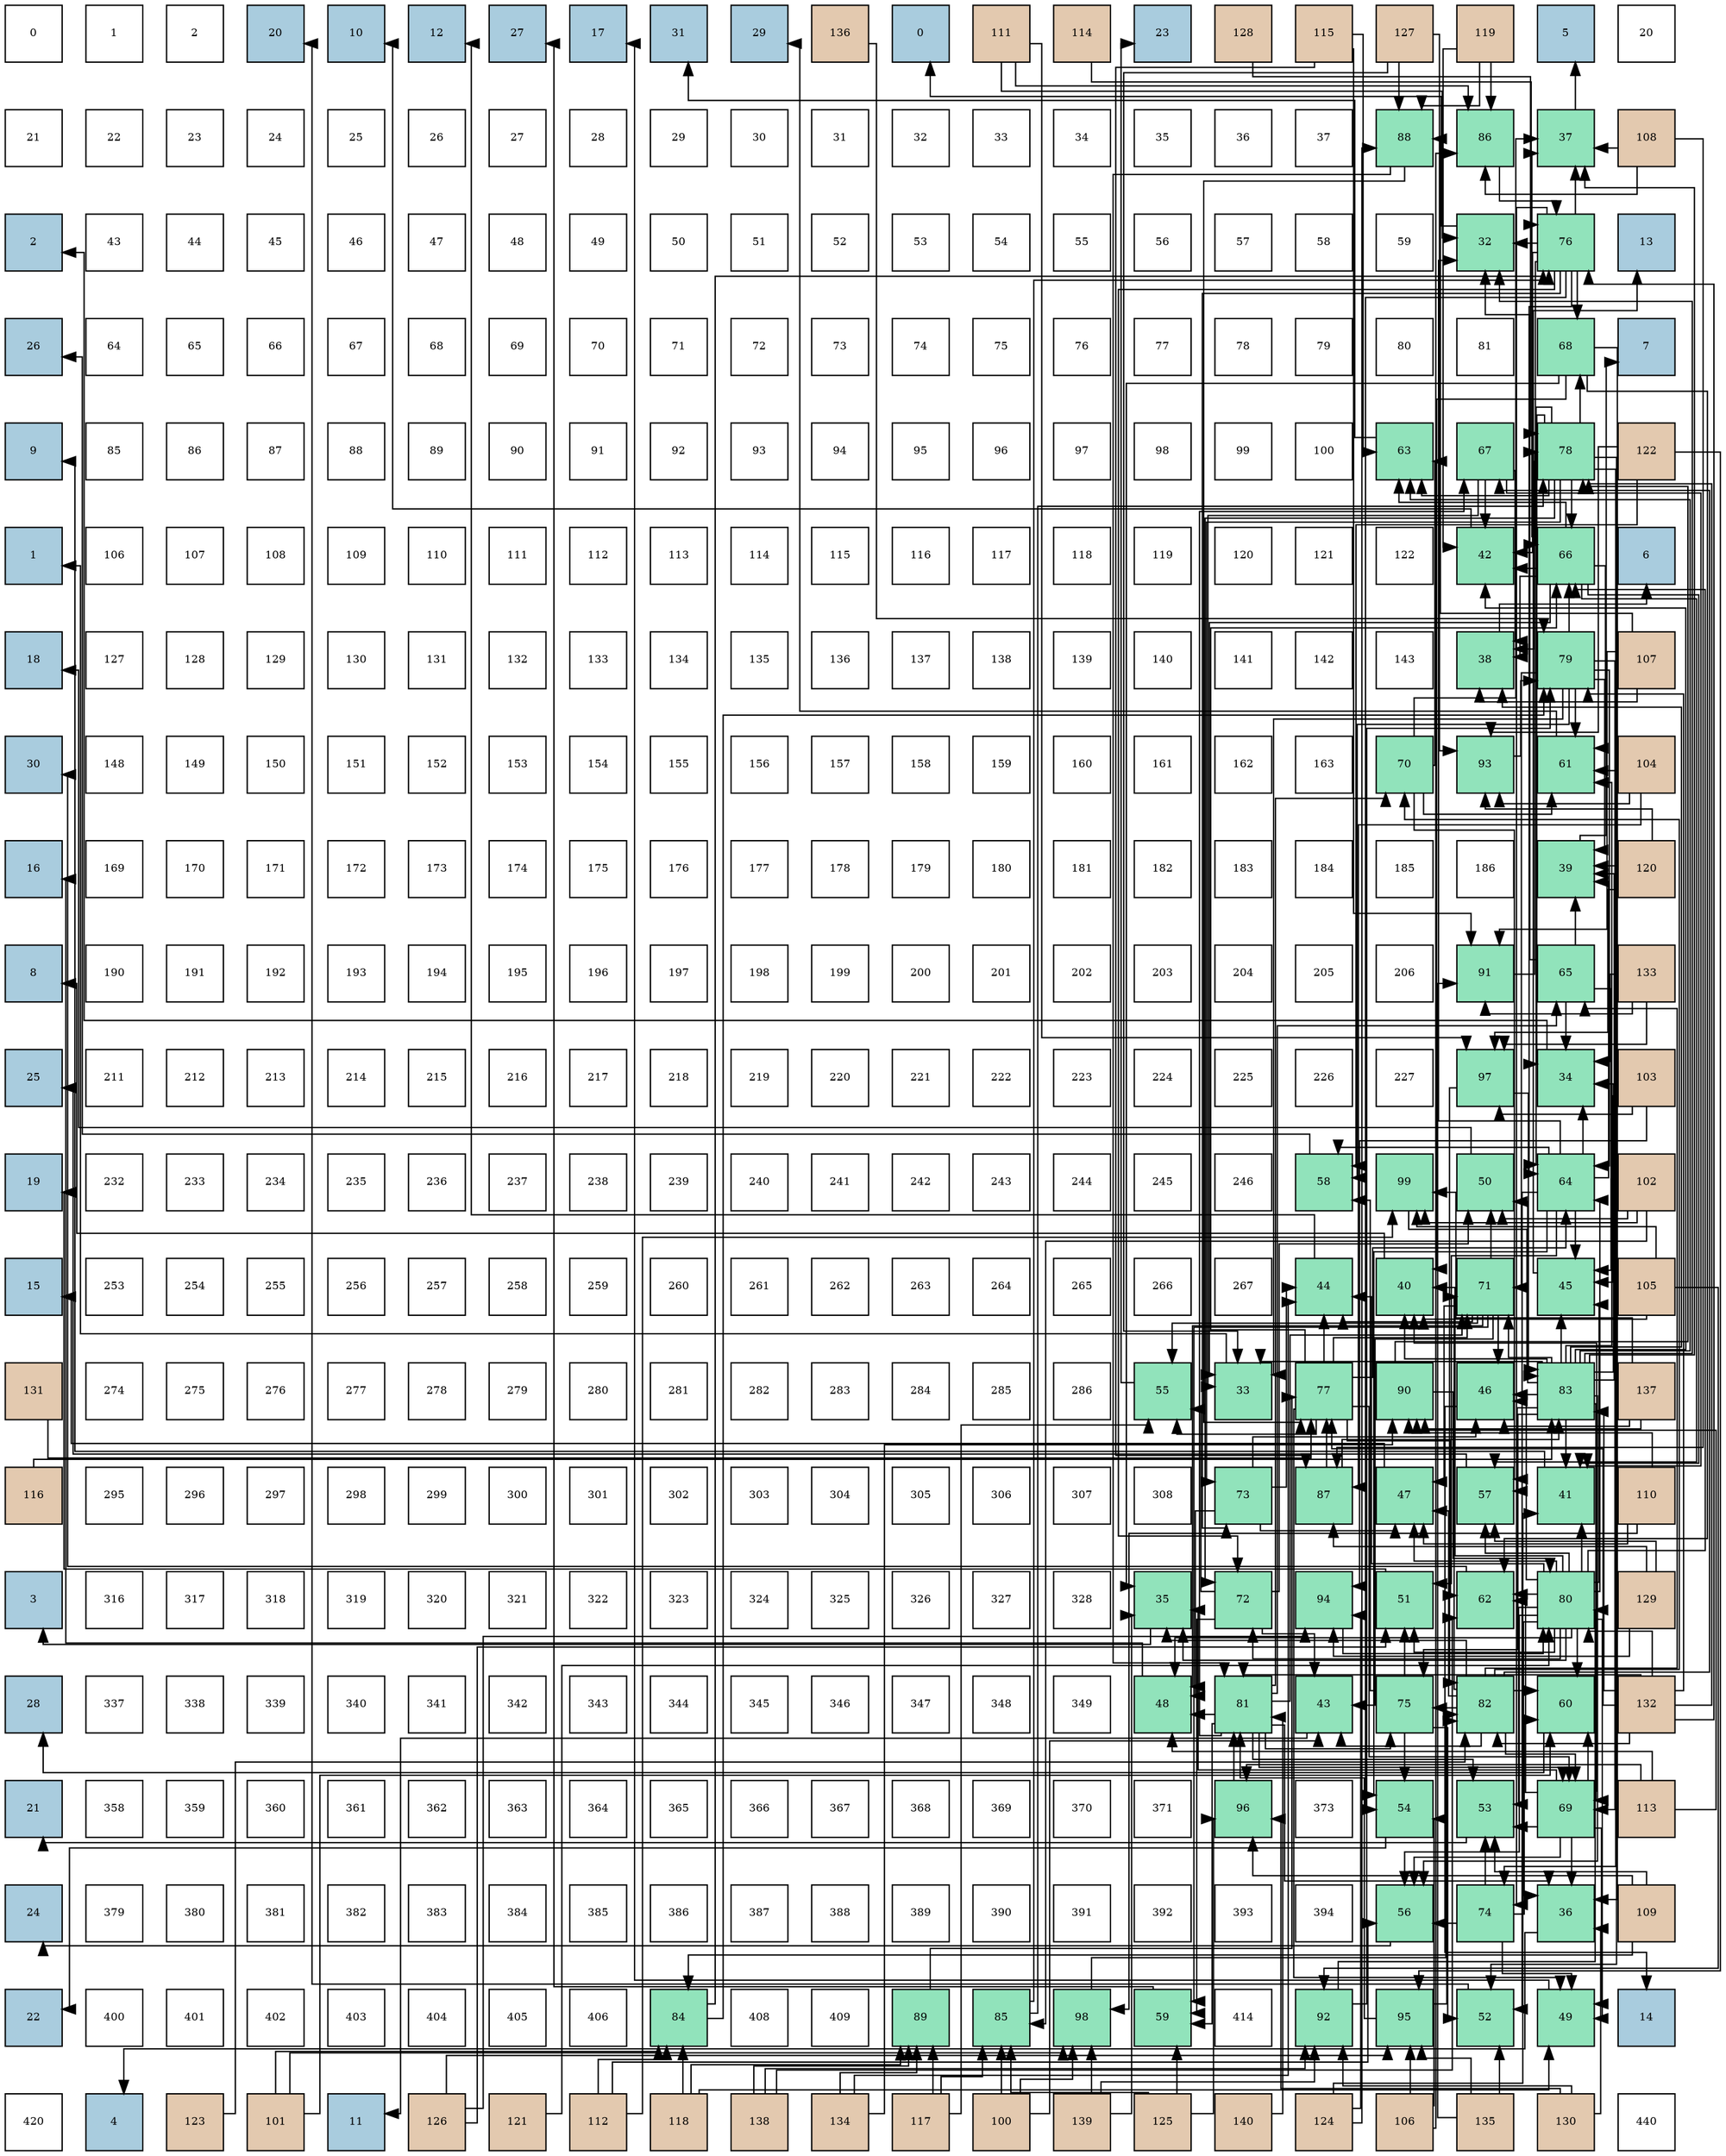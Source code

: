 digraph layout{
 rankdir=TB;
 splines=ortho;
 node [style=filled shape=square fixedsize=true width=0.6];
0[label="0", fontsize=8, fillcolor="#ffffff"];
1[label="1", fontsize=8, fillcolor="#ffffff"];
2[label="2", fontsize=8, fillcolor="#ffffff"];
3[label="20", fontsize=8, fillcolor="#a9ccde"];
4[label="10", fontsize=8, fillcolor="#a9ccde"];
5[label="12", fontsize=8, fillcolor="#a9ccde"];
6[label="27", fontsize=8, fillcolor="#a9ccde"];
7[label="17", fontsize=8, fillcolor="#a9ccde"];
8[label="31", fontsize=8, fillcolor="#a9ccde"];
9[label="29", fontsize=8, fillcolor="#a9ccde"];
10[label="136", fontsize=8, fillcolor="#e3c9af"];
11[label="0", fontsize=8, fillcolor="#a9ccde"];
12[label="111", fontsize=8, fillcolor="#e3c9af"];
13[label="114", fontsize=8, fillcolor="#e3c9af"];
14[label="23", fontsize=8, fillcolor="#a9ccde"];
15[label="128", fontsize=8, fillcolor="#e3c9af"];
16[label="115", fontsize=8, fillcolor="#e3c9af"];
17[label="127", fontsize=8, fillcolor="#e3c9af"];
18[label="119", fontsize=8, fillcolor="#e3c9af"];
19[label="5", fontsize=8, fillcolor="#a9ccde"];
20[label="20", fontsize=8, fillcolor="#ffffff"];
21[label="21", fontsize=8, fillcolor="#ffffff"];
22[label="22", fontsize=8, fillcolor="#ffffff"];
23[label="23", fontsize=8, fillcolor="#ffffff"];
24[label="24", fontsize=8, fillcolor="#ffffff"];
25[label="25", fontsize=8, fillcolor="#ffffff"];
26[label="26", fontsize=8, fillcolor="#ffffff"];
27[label="27", fontsize=8, fillcolor="#ffffff"];
28[label="28", fontsize=8, fillcolor="#ffffff"];
29[label="29", fontsize=8, fillcolor="#ffffff"];
30[label="30", fontsize=8, fillcolor="#ffffff"];
31[label="31", fontsize=8, fillcolor="#ffffff"];
32[label="32", fontsize=8, fillcolor="#ffffff"];
33[label="33", fontsize=8, fillcolor="#ffffff"];
34[label="34", fontsize=8, fillcolor="#ffffff"];
35[label="35", fontsize=8, fillcolor="#ffffff"];
36[label="36", fontsize=8, fillcolor="#ffffff"];
37[label="37", fontsize=8, fillcolor="#ffffff"];
38[label="88", fontsize=8, fillcolor="#91e3bb"];
39[label="86", fontsize=8, fillcolor="#91e3bb"];
40[label="37", fontsize=8, fillcolor="#91e3bb"];
41[label="108", fontsize=8, fillcolor="#e3c9af"];
42[label="2", fontsize=8, fillcolor="#a9ccde"];
43[label="43", fontsize=8, fillcolor="#ffffff"];
44[label="44", fontsize=8, fillcolor="#ffffff"];
45[label="45", fontsize=8, fillcolor="#ffffff"];
46[label="46", fontsize=8, fillcolor="#ffffff"];
47[label="47", fontsize=8, fillcolor="#ffffff"];
48[label="48", fontsize=8, fillcolor="#ffffff"];
49[label="49", fontsize=8, fillcolor="#ffffff"];
50[label="50", fontsize=8, fillcolor="#ffffff"];
51[label="51", fontsize=8, fillcolor="#ffffff"];
52[label="52", fontsize=8, fillcolor="#ffffff"];
53[label="53", fontsize=8, fillcolor="#ffffff"];
54[label="54", fontsize=8, fillcolor="#ffffff"];
55[label="55", fontsize=8, fillcolor="#ffffff"];
56[label="56", fontsize=8, fillcolor="#ffffff"];
57[label="57", fontsize=8, fillcolor="#ffffff"];
58[label="58", fontsize=8, fillcolor="#ffffff"];
59[label="59", fontsize=8, fillcolor="#ffffff"];
60[label="32", fontsize=8, fillcolor="#91e3bb"];
61[label="76", fontsize=8, fillcolor="#91e3bb"];
62[label="13", fontsize=8, fillcolor="#a9ccde"];
63[label="26", fontsize=8, fillcolor="#a9ccde"];
64[label="64", fontsize=8, fillcolor="#ffffff"];
65[label="65", fontsize=8, fillcolor="#ffffff"];
66[label="66", fontsize=8, fillcolor="#ffffff"];
67[label="67", fontsize=8, fillcolor="#ffffff"];
68[label="68", fontsize=8, fillcolor="#ffffff"];
69[label="69", fontsize=8, fillcolor="#ffffff"];
70[label="70", fontsize=8, fillcolor="#ffffff"];
71[label="71", fontsize=8, fillcolor="#ffffff"];
72[label="72", fontsize=8, fillcolor="#ffffff"];
73[label="73", fontsize=8, fillcolor="#ffffff"];
74[label="74", fontsize=8, fillcolor="#ffffff"];
75[label="75", fontsize=8, fillcolor="#ffffff"];
76[label="76", fontsize=8, fillcolor="#ffffff"];
77[label="77", fontsize=8, fillcolor="#ffffff"];
78[label="78", fontsize=8, fillcolor="#ffffff"];
79[label="79", fontsize=8, fillcolor="#ffffff"];
80[label="80", fontsize=8, fillcolor="#ffffff"];
81[label="81", fontsize=8, fillcolor="#ffffff"];
82[label="68", fontsize=8, fillcolor="#91e3bb"];
83[label="7", fontsize=8, fillcolor="#a9ccde"];
84[label="9", fontsize=8, fillcolor="#a9ccde"];
85[label="85", fontsize=8, fillcolor="#ffffff"];
86[label="86", fontsize=8, fillcolor="#ffffff"];
87[label="87", fontsize=8, fillcolor="#ffffff"];
88[label="88", fontsize=8, fillcolor="#ffffff"];
89[label="89", fontsize=8, fillcolor="#ffffff"];
90[label="90", fontsize=8, fillcolor="#ffffff"];
91[label="91", fontsize=8, fillcolor="#ffffff"];
92[label="92", fontsize=8, fillcolor="#ffffff"];
93[label="93", fontsize=8, fillcolor="#ffffff"];
94[label="94", fontsize=8, fillcolor="#ffffff"];
95[label="95", fontsize=8, fillcolor="#ffffff"];
96[label="96", fontsize=8, fillcolor="#ffffff"];
97[label="97", fontsize=8, fillcolor="#ffffff"];
98[label="98", fontsize=8, fillcolor="#ffffff"];
99[label="99", fontsize=8, fillcolor="#ffffff"];
100[label="100", fontsize=8, fillcolor="#ffffff"];
101[label="63", fontsize=8, fillcolor="#91e3bb"];
102[label="67", fontsize=8, fillcolor="#91e3bb"];
103[label="78", fontsize=8, fillcolor="#91e3bb"];
104[label="122", fontsize=8, fillcolor="#e3c9af"];
105[label="1", fontsize=8, fillcolor="#a9ccde"];
106[label="106", fontsize=8, fillcolor="#ffffff"];
107[label="107", fontsize=8, fillcolor="#ffffff"];
108[label="108", fontsize=8, fillcolor="#ffffff"];
109[label="109", fontsize=8, fillcolor="#ffffff"];
110[label="110", fontsize=8, fillcolor="#ffffff"];
111[label="111", fontsize=8, fillcolor="#ffffff"];
112[label="112", fontsize=8, fillcolor="#ffffff"];
113[label="113", fontsize=8, fillcolor="#ffffff"];
114[label="114", fontsize=8, fillcolor="#ffffff"];
115[label="115", fontsize=8, fillcolor="#ffffff"];
116[label="116", fontsize=8, fillcolor="#ffffff"];
117[label="117", fontsize=8, fillcolor="#ffffff"];
118[label="118", fontsize=8, fillcolor="#ffffff"];
119[label="119", fontsize=8, fillcolor="#ffffff"];
120[label="120", fontsize=8, fillcolor="#ffffff"];
121[label="121", fontsize=8, fillcolor="#ffffff"];
122[label="122", fontsize=8, fillcolor="#ffffff"];
123[label="42", fontsize=8, fillcolor="#91e3bb"];
124[label="66", fontsize=8, fillcolor="#91e3bb"];
125[label="6", fontsize=8, fillcolor="#a9ccde"];
126[label="18", fontsize=8, fillcolor="#a9ccde"];
127[label="127", fontsize=8, fillcolor="#ffffff"];
128[label="128", fontsize=8, fillcolor="#ffffff"];
129[label="129", fontsize=8, fillcolor="#ffffff"];
130[label="130", fontsize=8, fillcolor="#ffffff"];
131[label="131", fontsize=8, fillcolor="#ffffff"];
132[label="132", fontsize=8, fillcolor="#ffffff"];
133[label="133", fontsize=8, fillcolor="#ffffff"];
134[label="134", fontsize=8, fillcolor="#ffffff"];
135[label="135", fontsize=8, fillcolor="#ffffff"];
136[label="136", fontsize=8, fillcolor="#ffffff"];
137[label="137", fontsize=8, fillcolor="#ffffff"];
138[label="138", fontsize=8, fillcolor="#ffffff"];
139[label="139", fontsize=8, fillcolor="#ffffff"];
140[label="140", fontsize=8, fillcolor="#ffffff"];
141[label="141", fontsize=8, fillcolor="#ffffff"];
142[label="142", fontsize=8, fillcolor="#ffffff"];
143[label="143", fontsize=8, fillcolor="#ffffff"];
144[label="38", fontsize=8, fillcolor="#91e3bb"];
145[label="79", fontsize=8, fillcolor="#91e3bb"];
146[label="107", fontsize=8, fillcolor="#e3c9af"];
147[label="30", fontsize=8, fillcolor="#a9ccde"];
148[label="148", fontsize=8, fillcolor="#ffffff"];
149[label="149", fontsize=8, fillcolor="#ffffff"];
150[label="150", fontsize=8, fillcolor="#ffffff"];
151[label="151", fontsize=8, fillcolor="#ffffff"];
152[label="152", fontsize=8, fillcolor="#ffffff"];
153[label="153", fontsize=8, fillcolor="#ffffff"];
154[label="154", fontsize=8, fillcolor="#ffffff"];
155[label="155", fontsize=8, fillcolor="#ffffff"];
156[label="156", fontsize=8, fillcolor="#ffffff"];
157[label="157", fontsize=8, fillcolor="#ffffff"];
158[label="158", fontsize=8, fillcolor="#ffffff"];
159[label="159", fontsize=8, fillcolor="#ffffff"];
160[label="160", fontsize=8, fillcolor="#ffffff"];
161[label="161", fontsize=8, fillcolor="#ffffff"];
162[label="162", fontsize=8, fillcolor="#ffffff"];
163[label="163", fontsize=8, fillcolor="#ffffff"];
164[label="70", fontsize=8, fillcolor="#91e3bb"];
165[label="93", fontsize=8, fillcolor="#91e3bb"];
166[label="61", fontsize=8, fillcolor="#91e3bb"];
167[label="104", fontsize=8, fillcolor="#e3c9af"];
168[label="16", fontsize=8, fillcolor="#a9ccde"];
169[label="169", fontsize=8, fillcolor="#ffffff"];
170[label="170", fontsize=8, fillcolor="#ffffff"];
171[label="171", fontsize=8, fillcolor="#ffffff"];
172[label="172", fontsize=8, fillcolor="#ffffff"];
173[label="173", fontsize=8, fillcolor="#ffffff"];
174[label="174", fontsize=8, fillcolor="#ffffff"];
175[label="175", fontsize=8, fillcolor="#ffffff"];
176[label="176", fontsize=8, fillcolor="#ffffff"];
177[label="177", fontsize=8, fillcolor="#ffffff"];
178[label="178", fontsize=8, fillcolor="#ffffff"];
179[label="179", fontsize=8, fillcolor="#ffffff"];
180[label="180", fontsize=8, fillcolor="#ffffff"];
181[label="181", fontsize=8, fillcolor="#ffffff"];
182[label="182", fontsize=8, fillcolor="#ffffff"];
183[label="183", fontsize=8, fillcolor="#ffffff"];
184[label="184", fontsize=8, fillcolor="#ffffff"];
185[label="185", fontsize=8, fillcolor="#ffffff"];
186[label="186", fontsize=8, fillcolor="#ffffff"];
187[label="39", fontsize=8, fillcolor="#91e3bb"];
188[label="120", fontsize=8, fillcolor="#e3c9af"];
189[label="8", fontsize=8, fillcolor="#a9ccde"];
190[label="190", fontsize=8, fillcolor="#ffffff"];
191[label="191", fontsize=8, fillcolor="#ffffff"];
192[label="192", fontsize=8, fillcolor="#ffffff"];
193[label="193", fontsize=8, fillcolor="#ffffff"];
194[label="194", fontsize=8, fillcolor="#ffffff"];
195[label="195", fontsize=8, fillcolor="#ffffff"];
196[label="196", fontsize=8, fillcolor="#ffffff"];
197[label="197", fontsize=8, fillcolor="#ffffff"];
198[label="198", fontsize=8, fillcolor="#ffffff"];
199[label="199", fontsize=8, fillcolor="#ffffff"];
200[label="200", fontsize=8, fillcolor="#ffffff"];
201[label="201", fontsize=8, fillcolor="#ffffff"];
202[label="202", fontsize=8, fillcolor="#ffffff"];
203[label="203", fontsize=8, fillcolor="#ffffff"];
204[label="204", fontsize=8, fillcolor="#ffffff"];
205[label="205", fontsize=8, fillcolor="#ffffff"];
206[label="206", fontsize=8, fillcolor="#ffffff"];
207[label="91", fontsize=8, fillcolor="#91e3bb"];
208[label="65", fontsize=8, fillcolor="#91e3bb"];
209[label="133", fontsize=8, fillcolor="#e3c9af"];
210[label="25", fontsize=8, fillcolor="#a9ccde"];
211[label="211", fontsize=8, fillcolor="#ffffff"];
212[label="212", fontsize=8, fillcolor="#ffffff"];
213[label="213", fontsize=8, fillcolor="#ffffff"];
214[label="214", fontsize=8, fillcolor="#ffffff"];
215[label="215", fontsize=8, fillcolor="#ffffff"];
216[label="216", fontsize=8, fillcolor="#ffffff"];
217[label="217", fontsize=8, fillcolor="#ffffff"];
218[label="218", fontsize=8, fillcolor="#ffffff"];
219[label="219", fontsize=8, fillcolor="#ffffff"];
220[label="220", fontsize=8, fillcolor="#ffffff"];
221[label="221", fontsize=8, fillcolor="#ffffff"];
222[label="222", fontsize=8, fillcolor="#ffffff"];
223[label="223", fontsize=8, fillcolor="#ffffff"];
224[label="224", fontsize=8, fillcolor="#ffffff"];
225[label="225", fontsize=8, fillcolor="#ffffff"];
226[label="226", fontsize=8, fillcolor="#ffffff"];
227[label="227", fontsize=8, fillcolor="#ffffff"];
228[label="97", fontsize=8, fillcolor="#91e3bb"];
229[label="34", fontsize=8, fillcolor="#91e3bb"];
230[label="103", fontsize=8, fillcolor="#e3c9af"];
231[label="19", fontsize=8, fillcolor="#a9ccde"];
232[label="232", fontsize=8, fillcolor="#ffffff"];
233[label="233", fontsize=8, fillcolor="#ffffff"];
234[label="234", fontsize=8, fillcolor="#ffffff"];
235[label="235", fontsize=8, fillcolor="#ffffff"];
236[label="236", fontsize=8, fillcolor="#ffffff"];
237[label="237", fontsize=8, fillcolor="#ffffff"];
238[label="238", fontsize=8, fillcolor="#ffffff"];
239[label="239", fontsize=8, fillcolor="#ffffff"];
240[label="240", fontsize=8, fillcolor="#ffffff"];
241[label="241", fontsize=8, fillcolor="#ffffff"];
242[label="242", fontsize=8, fillcolor="#ffffff"];
243[label="243", fontsize=8, fillcolor="#ffffff"];
244[label="244", fontsize=8, fillcolor="#ffffff"];
245[label="245", fontsize=8, fillcolor="#ffffff"];
246[label="246", fontsize=8, fillcolor="#ffffff"];
247[label="58", fontsize=8, fillcolor="#91e3bb"];
248[label="99", fontsize=8, fillcolor="#91e3bb"];
249[label="50", fontsize=8, fillcolor="#91e3bb"];
250[label="64", fontsize=8, fillcolor="#91e3bb"];
251[label="102", fontsize=8, fillcolor="#e3c9af"];
252[label="15", fontsize=8, fillcolor="#a9ccde"];
253[label="253", fontsize=8, fillcolor="#ffffff"];
254[label="254", fontsize=8, fillcolor="#ffffff"];
255[label="255", fontsize=8, fillcolor="#ffffff"];
256[label="256", fontsize=8, fillcolor="#ffffff"];
257[label="257", fontsize=8, fillcolor="#ffffff"];
258[label="258", fontsize=8, fillcolor="#ffffff"];
259[label="259", fontsize=8, fillcolor="#ffffff"];
260[label="260", fontsize=8, fillcolor="#ffffff"];
261[label="261", fontsize=8, fillcolor="#ffffff"];
262[label="262", fontsize=8, fillcolor="#ffffff"];
263[label="263", fontsize=8, fillcolor="#ffffff"];
264[label="264", fontsize=8, fillcolor="#ffffff"];
265[label="265", fontsize=8, fillcolor="#ffffff"];
266[label="266", fontsize=8, fillcolor="#ffffff"];
267[label="267", fontsize=8, fillcolor="#ffffff"];
268[label="44", fontsize=8, fillcolor="#91e3bb"];
269[label="40", fontsize=8, fillcolor="#91e3bb"];
270[label="71", fontsize=8, fillcolor="#91e3bb"];
271[label="45", fontsize=8, fillcolor="#91e3bb"];
272[label="105", fontsize=8, fillcolor="#e3c9af"];
273[label="131", fontsize=8, fillcolor="#e3c9af"];
274[label="274", fontsize=8, fillcolor="#ffffff"];
275[label="275", fontsize=8, fillcolor="#ffffff"];
276[label="276", fontsize=8, fillcolor="#ffffff"];
277[label="277", fontsize=8, fillcolor="#ffffff"];
278[label="278", fontsize=8, fillcolor="#ffffff"];
279[label="279", fontsize=8, fillcolor="#ffffff"];
280[label="280", fontsize=8, fillcolor="#ffffff"];
281[label="281", fontsize=8, fillcolor="#ffffff"];
282[label="282", fontsize=8, fillcolor="#ffffff"];
283[label="283", fontsize=8, fillcolor="#ffffff"];
284[label="284", fontsize=8, fillcolor="#ffffff"];
285[label="285", fontsize=8, fillcolor="#ffffff"];
286[label="286", fontsize=8, fillcolor="#ffffff"];
287[label="55", fontsize=8, fillcolor="#91e3bb"];
288[label="33", fontsize=8, fillcolor="#91e3bb"];
289[label="77", fontsize=8, fillcolor="#91e3bb"];
290[label="90", fontsize=8, fillcolor="#91e3bb"];
291[label="46", fontsize=8, fillcolor="#91e3bb"];
292[label="83", fontsize=8, fillcolor="#91e3bb"];
293[label="137", fontsize=8, fillcolor="#e3c9af"];
294[label="116", fontsize=8, fillcolor="#e3c9af"];
295[label="295", fontsize=8, fillcolor="#ffffff"];
296[label="296", fontsize=8, fillcolor="#ffffff"];
297[label="297", fontsize=8, fillcolor="#ffffff"];
298[label="298", fontsize=8, fillcolor="#ffffff"];
299[label="299", fontsize=8, fillcolor="#ffffff"];
300[label="300", fontsize=8, fillcolor="#ffffff"];
301[label="301", fontsize=8, fillcolor="#ffffff"];
302[label="302", fontsize=8, fillcolor="#ffffff"];
303[label="303", fontsize=8, fillcolor="#ffffff"];
304[label="304", fontsize=8, fillcolor="#ffffff"];
305[label="305", fontsize=8, fillcolor="#ffffff"];
306[label="306", fontsize=8, fillcolor="#ffffff"];
307[label="307", fontsize=8, fillcolor="#ffffff"];
308[label="308", fontsize=8, fillcolor="#ffffff"];
309[label="73", fontsize=8, fillcolor="#91e3bb"];
310[label="87", fontsize=8, fillcolor="#91e3bb"];
311[label="47", fontsize=8, fillcolor="#91e3bb"];
312[label="57", fontsize=8, fillcolor="#91e3bb"];
313[label="41", fontsize=8, fillcolor="#91e3bb"];
314[label="110", fontsize=8, fillcolor="#e3c9af"];
315[label="3", fontsize=8, fillcolor="#a9ccde"];
316[label="316", fontsize=8, fillcolor="#ffffff"];
317[label="317", fontsize=8, fillcolor="#ffffff"];
318[label="318", fontsize=8, fillcolor="#ffffff"];
319[label="319", fontsize=8, fillcolor="#ffffff"];
320[label="320", fontsize=8, fillcolor="#ffffff"];
321[label="321", fontsize=8, fillcolor="#ffffff"];
322[label="322", fontsize=8, fillcolor="#ffffff"];
323[label="323", fontsize=8, fillcolor="#ffffff"];
324[label="324", fontsize=8, fillcolor="#ffffff"];
325[label="325", fontsize=8, fillcolor="#ffffff"];
326[label="326", fontsize=8, fillcolor="#ffffff"];
327[label="327", fontsize=8, fillcolor="#ffffff"];
328[label="328", fontsize=8, fillcolor="#ffffff"];
329[label="35", fontsize=8, fillcolor="#91e3bb"];
330[label="72", fontsize=8, fillcolor="#91e3bb"];
331[label="94", fontsize=8, fillcolor="#91e3bb"];
332[label="51", fontsize=8, fillcolor="#91e3bb"];
333[label="62", fontsize=8, fillcolor="#91e3bb"];
334[label="80", fontsize=8, fillcolor="#91e3bb"];
335[label="129", fontsize=8, fillcolor="#e3c9af"];
336[label="28", fontsize=8, fillcolor="#a9ccde"];
337[label="337", fontsize=8, fillcolor="#ffffff"];
338[label="338", fontsize=8, fillcolor="#ffffff"];
339[label="339", fontsize=8, fillcolor="#ffffff"];
340[label="340", fontsize=8, fillcolor="#ffffff"];
341[label="341", fontsize=8, fillcolor="#ffffff"];
342[label="342", fontsize=8, fillcolor="#ffffff"];
343[label="343", fontsize=8, fillcolor="#ffffff"];
344[label="344", fontsize=8, fillcolor="#ffffff"];
345[label="345", fontsize=8, fillcolor="#ffffff"];
346[label="346", fontsize=8, fillcolor="#ffffff"];
347[label="347", fontsize=8, fillcolor="#ffffff"];
348[label="348", fontsize=8, fillcolor="#ffffff"];
349[label="349", fontsize=8, fillcolor="#ffffff"];
350[label="48", fontsize=8, fillcolor="#91e3bb"];
351[label="81", fontsize=8, fillcolor="#91e3bb"];
352[label="43", fontsize=8, fillcolor="#91e3bb"];
353[label="75", fontsize=8, fillcolor="#91e3bb"];
354[label="82", fontsize=8, fillcolor="#91e3bb"];
355[label="60", fontsize=8, fillcolor="#91e3bb"];
356[label="132", fontsize=8, fillcolor="#e3c9af"];
357[label="21", fontsize=8, fillcolor="#a9ccde"];
358[label="358", fontsize=8, fillcolor="#ffffff"];
359[label="359", fontsize=8, fillcolor="#ffffff"];
360[label="360", fontsize=8, fillcolor="#ffffff"];
361[label="361", fontsize=8, fillcolor="#ffffff"];
362[label="362", fontsize=8, fillcolor="#ffffff"];
363[label="363", fontsize=8, fillcolor="#ffffff"];
364[label="364", fontsize=8, fillcolor="#ffffff"];
365[label="365", fontsize=8, fillcolor="#ffffff"];
366[label="366", fontsize=8, fillcolor="#ffffff"];
367[label="367", fontsize=8, fillcolor="#ffffff"];
368[label="368", fontsize=8, fillcolor="#ffffff"];
369[label="369", fontsize=8, fillcolor="#ffffff"];
370[label="370", fontsize=8, fillcolor="#ffffff"];
371[label="371", fontsize=8, fillcolor="#ffffff"];
372[label="96", fontsize=8, fillcolor="#91e3bb"];
373[label="373", fontsize=8, fillcolor="#ffffff"];
374[label="54", fontsize=8, fillcolor="#91e3bb"];
375[label="53", fontsize=8, fillcolor="#91e3bb"];
376[label="69", fontsize=8, fillcolor="#91e3bb"];
377[label="113", fontsize=8, fillcolor="#e3c9af"];
378[label="24", fontsize=8, fillcolor="#a9ccde"];
379[label="379", fontsize=8, fillcolor="#ffffff"];
380[label="380", fontsize=8, fillcolor="#ffffff"];
381[label="381", fontsize=8, fillcolor="#ffffff"];
382[label="382", fontsize=8, fillcolor="#ffffff"];
383[label="383", fontsize=8, fillcolor="#ffffff"];
384[label="384", fontsize=8, fillcolor="#ffffff"];
385[label="385", fontsize=8, fillcolor="#ffffff"];
386[label="386", fontsize=8, fillcolor="#ffffff"];
387[label="387", fontsize=8, fillcolor="#ffffff"];
388[label="388", fontsize=8, fillcolor="#ffffff"];
389[label="389", fontsize=8, fillcolor="#ffffff"];
390[label="390", fontsize=8, fillcolor="#ffffff"];
391[label="391", fontsize=8, fillcolor="#ffffff"];
392[label="392", fontsize=8, fillcolor="#ffffff"];
393[label="393", fontsize=8, fillcolor="#ffffff"];
394[label="394", fontsize=8, fillcolor="#ffffff"];
395[label="56", fontsize=8, fillcolor="#91e3bb"];
396[label="74", fontsize=8, fillcolor="#91e3bb"];
397[label="36", fontsize=8, fillcolor="#91e3bb"];
398[label="109", fontsize=8, fillcolor="#e3c9af"];
399[label="22", fontsize=8, fillcolor="#a9ccde"];
400[label="400", fontsize=8, fillcolor="#ffffff"];
401[label="401", fontsize=8, fillcolor="#ffffff"];
402[label="402", fontsize=8, fillcolor="#ffffff"];
403[label="403", fontsize=8, fillcolor="#ffffff"];
404[label="404", fontsize=8, fillcolor="#ffffff"];
405[label="405", fontsize=8, fillcolor="#ffffff"];
406[label="406", fontsize=8, fillcolor="#ffffff"];
407[label="84", fontsize=8, fillcolor="#91e3bb"];
408[label="408", fontsize=8, fillcolor="#ffffff"];
409[label="409", fontsize=8, fillcolor="#ffffff"];
410[label="89", fontsize=8, fillcolor="#91e3bb"];
411[label="85", fontsize=8, fillcolor="#91e3bb"];
412[label="98", fontsize=8, fillcolor="#91e3bb"];
413[label="59", fontsize=8, fillcolor="#91e3bb"];
414[label="414", fontsize=8, fillcolor="#ffffff"];
415[label="92", fontsize=8, fillcolor="#91e3bb"];
416[label="95", fontsize=8, fillcolor="#91e3bb"];
417[label="52", fontsize=8, fillcolor="#91e3bb"];
418[label="49", fontsize=8, fillcolor="#91e3bb"];
419[label="14", fontsize=8, fillcolor="#a9ccde"];
420[label="420", fontsize=8, fillcolor="#ffffff"];
421[label="4", fontsize=8, fillcolor="#a9ccde"];
422[label="123", fontsize=8, fillcolor="#e3c9af"];
423[label="101", fontsize=8, fillcolor="#e3c9af"];
424[label="11", fontsize=8, fillcolor="#a9ccde"];
425[label="126", fontsize=8, fillcolor="#e3c9af"];
426[label="121", fontsize=8, fillcolor="#e3c9af"];
427[label="112", fontsize=8, fillcolor="#e3c9af"];
428[label="118", fontsize=8, fillcolor="#e3c9af"];
429[label="138", fontsize=8, fillcolor="#e3c9af"];
430[label="134", fontsize=8, fillcolor="#e3c9af"];
431[label="117", fontsize=8, fillcolor="#e3c9af"];
432[label="100", fontsize=8, fillcolor="#e3c9af"];
433[label="139", fontsize=8, fillcolor="#e3c9af"];
434[label="125", fontsize=8, fillcolor="#e3c9af"];
435[label="140", fontsize=8, fillcolor="#e3c9af"];
436[label="124", fontsize=8, fillcolor="#e3c9af"];
437[label="106", fontsize=8, fillcolor="#e3c9af"];
438[label="135", fontsize=8, fillcolor="#e3c9af"];
439[label="130", fontsize=8, fillcolor="#e3c9af"];
440[label="440", fontsize=8, fillcolor="#ffffff"];
edge [constraint=false, style=vis];60 -> 11;
288 -> 105;
229 -> 42;
329 -> 315;
397 -> 421;
40 -> 19;
144 -> 125;
187 -> 83;
269 -> 189;
313 -> 84;
123 -> 4;
352 -> 424;
268 -> 5;
271 -> 62;
291 -> 419;
311 -> 252;
350 -> 168;
418 -> 7;
249 -> 126;
332 -> 231;
417 -> 3;
375 -> 357;
374 -> 399;
287 -> 14;
395 -> 378;
312 -> 210;
247 -> 63;
413 -> 6;
355 -> 336;
166 -> 9;
333 -> 147;
101 -> 8;
250 -> 60;
250 -> 229;
250 -> 187;
250 -> 271;
250 -> 332;
250 -> 417;
250 -> 374;
250 -> 247;
208 -> 60;
208 -> 229;
208 -> 187;
208 -> 271;
124 -> 288;
124 -> 40;
124 -> 144;
124 -> 313;
124 -> 123;
124 -> 312;
124 -> 166;
124 -> 101;
102 -> 288;
102 -> 144;
102 -> 313;
102 -> 123;
82 -> 329;
82 -> 397;
82 -> 269;
82 -> 333;
376 -> 329;
376 -> 397;
376 -> 269;
376 -> 418;
376 -> 375;
376 -> 395;
376 -> 355;
376 -> 333;
164 -> 40;
164 -> 312;
164 -> 166;
164 -> 101;
270 -> 352;
270 -> 268;
270 -> 291;
270 -> 311;
270 -> 350;
270 -> 249;
270 -> 287;
270 -> 413;
330 -> 352;
330 -> 249;
330 -> 287;
330 -> 413;
309 -> 268;
309 -> 291;
309 -> 311;
309 -> 350;
396 -> 418;
396 -> 375;
396 -> 395;
396 -> 355;
353 -> 332;
353 -> 417;
353 -> 374;
353 -> 247;
61 -> 60;
61 -> 40;
61 -> 123;
61 -> 374;
61 -> 250;
61 -> 124;
61 -> 82;
61 -> 330;
61 -> 309;
61 -> 396;
289 -> 268;
289 -> 418;
289 -> 287;
289 -> 333;
289 -> 250;
289 -> 124;
289 -> 376;
289 -> 270;
103 -> 229;
103 -> 144;
103 -> 417;
103 -> 101;
103 -> 250;
103 -> 124;
103 -> 82;
103 -> 330;
103 -> 309;
103 -> 396;
145 -> 288;
145 -> 187;
145 -> 247;
145 -> 166;
145 -> 250;
145 -> 124;
145 -> 376;
145 -> 270;
334 -> 329;
334 -> 397;
334 -> 269;
334 -> 313;
334 -> 268;
334 -> 271;
334 -> 291;
334 -> 311;
334 -> 350;
334 -> 418;
334 -> 332;
334 -> 375;
334 -> 395;
334 -> 312;
334 -> 355;
334 -> 333;
334 -> 250;
334 -> 124;
334 -> 330;
351 -> 397;
351 -> 350;
351 -> 375;
351 -> 413;
351 -> 208;
351 -> 102;
351 -> 376;
351 -> 164;
351 -> 270;
351 -> 353;
354 -> 329;
354 -> 352;
354 -> 311;
354 -> 355;
354 -> 208;
354 -> 102;
354 -> 376;
354 -> 164;
354 -> 270;
354 -> 353;
292 -> 60;
292 -> 288;
292 -> 229;
292 -> 40;
292 -> 144;
292 -> 187;
292 -> 269;
292 -> 313;
292 -> 123;
292 -> 271;
292 -> 291;
292 -> 249;
292 -> 395;
292 -> 312;
292 -> 166;
292 -> 101;
292 -> 376;
292 -> 270;
292 -> 353;
407 -> 61;
407 -> 145;
411 -> 61;
411 -> 103;
39 -> 61;
310 -> 289;
310 -> 292;
38 -> 289;
38 -> 351;
410 -> 289;
290 -> 103;
290 -> 334;
207 -> 103;
415 -> 145;
415 -> 334;
165 -> 145;
331 -> 334;
416 -> 351;
416 -> 354;
372 -> 351;
228 -> 354;
228 -> 292;
412 -> 354;
248 -> 292;
432 -> 352;
432 -> 411;
432 -> 412;
423 -> 355;
423 -> 407;
423 -> 412;
251 -> 249;
251 -> 411;
251 -> 248;
230 -> 271;
230 -> 331;
230 -> 228;
167 -> 166;
167 -> 310;
167 -> 165;
272 -> 269;
272 -> 415;
272 -> 248;
437 -> 374;
437 -> 39;
437 -> 416;
146 -> 144;
146 -> 38;
146 -> 207;
41 -> 40;
41 -> 39;
41 -> 310;
398 -> 375;
398 -> 407;
398 -> 372;
314 -> 311;
314 -> 290;
314 -> 412;
12 -> 60;
12 -> 39;
12 -> 228;
427 -> 395;
427 -> 407;
427 -> 248;
377 -> 350;
377 -> 290;
377 -> 372;
13 -> 61;
16 -> 101;
16 -> 310;
16 -> 207;
294 -> 292;
431 -> 287;
431 -> 411;
431 -> 410;
428 -> 418;
428 -> 407;
428 -> 410;
18 -> 123;
18 -> 39;
18 -> 38;
188 -> 187;
188 -> 165;
188 -> 228;
426 -> 334;
104 -> 247;
104 -> 165;
104 -> 416;
422 -> 354;
436 -> 313;
436 -> 38;
436 -> 331;
434 -> 413;
434 -> 411;
434 -> 372;
425 -> 332;
425 -> 331;
425 -> 416;
17 -> 288;
17 -> 38;
17 -> 165;
15 -> 103;
335 -> 312;
335 -> 310;
335 -> 331;
439 -> 397;
439 -> 415;
439 -> 372;
273 -> 289;
356 -> 61;
356 -> 289;
356 -> 103;
356 -> 145;
356 -> 334;
356 -> 351;
356 -> 354;
356 -> 292;
209 -> 229;
209 -> 207;
209 -> 228;
430 -> 268;
430 -> 410;
430 -> 290;
438 -> 417;
438 -> 207;
438 -> 416;
10 -> 145;
293 -> 291;
293 -> 290;
293 -> 248;
429 -> 333;
429 -> 410;
429 -> 415;
433 -> 329;
433 -> 415;
433 -> 412;
435 -> 351;
edge [constraint=true, style=invis];
0 -> 21 -> 42 -> 63 -> 84 -> 105 -> 126 -> 147 -> 168 -> 189 -> 210 -> 231 -> 252 -> 273 -> 294 -> 315 -> 336 -> 357 -> 378 -> 399 -> 420;
1 -> 22 -> 43 -> 64 -> 85 -> 106 -> 127 -> 148 -> 169 -> 190 -> 211 -> 232 -> 253 -> 274 -> 295 -> 316 -> 337 -> 358 -> 379 -> 400 -> 421;
2 -> 23 -> 44 -> 65 -> 86 -> 107 -> 128 -> 149 -> 170 -> 191 -> 212 -> 233 -> 254 -> 275 -> 296 -> 317 -> 338 -> 359 -> 380 -> 401 -> 422;
3 -> 24 -> 45 -> 66 -> 87 -> 108 -> 129 -> 150 -> 171 -> 192 -> 213 -> 234 -> 255 -> 276 -> 297 -> 318 -> 339 -> 360 -> 381 -> 402 -> 423;
4 -> 25 -> 46 -> 67 -> 88 -> 109 -> 130 -> 151 -> 172 -> 193 -> 214 -> 235 -> 256 -> 277 -> 298 -> 319 -> 340 -> 361 -> 382 -> 403 -> 424;
5 -> 26 -> 47 -> 68 -> 89 -> 110 -> 131 -> 152 -> 173 -> 194 -> 215 -> 236 -> 257 -> 278 -> 299 -> 320 -> 341 -> 362 -> 383 -> 404 -> 425;
6 -> 27 -> 48 -> 69 -> 90 -> 111 -> 132 -> 153 -> 174 -> 195 -> 216 -> 237 -> 258 -> 279 -> 300 -> 321 -> 342 -> 363 -> 384 -> 405 -> 426;
7 -> 28 -> 49 -> 70 -> 91 -> 112 -> 133 -> 154 -> 175 -> 196 -> 217 -> 238 -> 259 -> 280 -> 301 -> 322 -> 343 -> 364 -> 385 -> 406 -> 427;
8 -> 29 -> 50 -> 71 -> 92 -> 113 -> 134 -> 155 -> 176 -> 197 -> 218 -> 239 -> 260 -> 281 -> 302 -> 323 -> 344 -> 365 -> 386 -> 407 -> 428;
9 -> 30 -> 51 -> 72 -> 93 -> 114 -> 135 -> 156 -> 177 -> 198 -> 219 -> 240 -> 261 -> 282 -> 303 -> 324 -> 345 -> 366 -> 387 -> 408 -> 429;
10 -> 31 -> 52 -> 73 -> 94 -> 115 -> 136 -> 157 -> 178 -> 199 -> 220 -> 241 -> 262 -> 283 -> 304 -> 325 -> 346 -> 367 -> 388 -> 409 -> 430;
11 -> 32 -> 53 -> 74 -> 95 -> 116 -> 137 -> 158 -> 179 -> 200 -> 221 -> 242 -> 263 -> 284 -> 305 -> 326 -> 347 -> 368 -> 389 -> 410 -> 431;
12 -> 33 -> 54 -> 75 -> 96 -> 117 -> 138 -> 159 -> 180 -> 201 -> 222 -> 243 -> 264 -> 285 -> 306 -> 327 -> 348 -> 369 -> 390 -> 411 -> 432;
13 -> 34 -> 55 -> 76 -> 97 -> 118 -> 139 -> 160 -> 181 -> 202 -> 223 -> 244 -> 265 -> 286 -> 307 -> 328 -> 349 -> 370 -> 391 -> 412 -> 433;
14 -> 35 -> 56 -> 77 -> 98 -> 119 -> 140 -> 161 -> 182 -> 203 -> 224 -> 245 -> 266 -> 287 -> 308 -> 329 -> 350 -> 371 -> 392 -> 413 -> 434;
15 -> 36 -> 57 -> 78 -> 99 -> 120 -> 141 -> 162 -> 183 -> 204 -> 225 -> 246 -> 267 -> 288 -> 309 -> 330 -> 351 -> 372 -> 393 -> 414 -> 435;
16 -> 37 -> 58 -> 79 -> 100 -> 121 -> 142 -> 163 -> 184 -> 205 -> 226 -> 247 -> 268 -> 289 -> 310 -> 331 -> 352 -> 373 -> 394 -> 415 -> 436;
17 -> 38 -> 59 -> 80 -> 101 -> 122 -> 143 -> 164 -> 185 -> 206 -> 227 -> 248 -> 269 -> 290 -> 311 -> 332 -> 353 -> 374 -> 395 -> 416 -> 437;
18 -> 39 -> 60 -> 81 -> 102 -> 123 -> 144 -> 165 -> 186 -> 207 -> 228 -> 249 -> 270 -> 291 -> 312 -> 333 -> 354 -> 375 -> 396 -> 417 -> 438;
19 -> 40 -> 61 -> 82 -> 103 -> 124 -> 145 -> 166 -> 187 -> 208 -> 229 -> 250 -> 271 -> 292 -> 313 -> 334 -> 355 -> 376 -> 397 -> 418 -> 439;
20 -> 41 -> 62 -> 83 -> 104 -> 125 -> 146 -> 167 -> 188 -> 209 -> 230 -> 251 -> 272 -> 293 -> 314 -> 335 -> 356 -> 377 -> 398 -> 419 -> 440;
rank = same {0 -> 1 -> 2 -> 3 -> 4 -> 5 -> 6 -> 7 -> 8 -> 9 -> 10 -> 11 -> 12 -> 13 -> 14 -> 15 -> 16 -> 17 -> 18 -> 19 -> 20};
rank = same {21 -> 22 -> 23 -> 24 -> 25 -> 26 -> 27 -> 28 -> 29 -> 30 -> 31 -> 32 -> 33 -> 34 -> 35 -> 36 -> 37 -> 38 -> 39 -> 40 -> 41};
rank = same {42 -> 43 -> 44 -> 45 -> 46 -> 47 -> 48 -> 49 -> 50 -> 51 -> 52 -> 53 -> 54 -> 55 -> 56 -> 57 -> 58 -> 59 -> 60 -> 61 -> 62};
rank = same {63 -> 64 -> 65 -> 66 -> 67 -> 68 -> 69 -> 70 -> 71 -> 72 -> 73 -> 74 -> 75 -> 76 -> 77 -> 78 -> 79 -> 80 -> 81 -> 82 -> 83};
rank = same {84 -> 85 -> 86 -> 87 -> 88 -> 89 -> 90 -> 91 -> 92 -> 93 -> 94 -> 95 -> 96 -> 97 -> 98 -> 99 -> 100 -> 101 -> 102 -> 103 -> 104};
rank = same {105 -> 106 -> 107 -> 108 -> 109 -> 110 -> 111 -> 112 -> 113 -> 114 -> 115 -> 116 -> 117 -> 118 -> 119 -> 120 -> 121 -> 122 -> 123 -> 124 -> 125};
rank = same {126 -> 127 -> 128 -> 129 -> 130 -> 131 -> 132 -> 133 -> 134 -> 135 -> 136 -> 137 -> 138 -> 139 -> 140 -> 141 -> 142 -> 143 -> 144 -> 145 -> 146};
rank = same {147 -> 148 -> 149 -> 150 -> 151 -> 152 -> 153 -> 154 -> 155 -> 156 -> 157 -> 158 -> 159 -> 160 -> 161 -> 162 -> 163 -> 164 -> 165 -> 166 -> 167};
rank = same {168 -> 169 -> 170 -> 171 -> 172 -> 173 -> 174 -> 175 -> 176 -> 177 -> 178 -> 179 -> 180 -> 181 -> 182 -> 183 -> 184 -> 185 -> 186 -> 187 -> 188};
rank = same {189 -> 190 -> 191 -> 192 -> 193 -> 194 -> 195 -> 196 -> 197 -> 198 -> 199 -> 200 -> 201 -> 202 -> 203 -> 204 -> 205 -> 206 -> 207 -> 208 -> 209};
rank = same {210 -> 211 -> 212 -> 213 -> 214 -> 215 -> 216 -> 217 -> 218 -> 219 -> 220 -> 221 -> 222 -> 223 -> 224 -> 225 -> 226 -> 227 -> 228 -> 229 -> 230};
rank = same {231 -> 232 -> 233 -> 234 -> 235 -> 236 -> 237 -> 238 -> 239 -> 240 -> 241 -> 242 -> 243 -> 244 -> 245 -> 246 -> 247 -> 248 -> 249 -> 250 -> 251};
rank = same {252 -> 253 -> 254 -> 255 -> 256 -> 257 -> 258 -> 259 -> 260 -> 261 -> 262 -> 263 -> 264 -> 265 -> 266 -> 267 -> 268 -> 269 -> 270 -> 271 -> 272};
rank = same {273 -> 274 -> 275 -> 276 -> 277 -> 278 -> 279 -> 280 -> 281 -> 282 -> 283 -> 284 -> 285 -> 286 -> 287 -> 288 -> 289 -> 290 -> 291 -> 292 -> 293};
rank = same {294 -> 295 -> 296 -> 297 -> 298 -> 299 -> 300 -> 301 -> 302 -> 303 -> 304 -> 305 -> 306 -> 307 -> 308 -> 309 -> 310 -> 311 -> 312 -> 313 -> 314};
rank = same {315 -> 316 -> 317 -> 318 -> 319 -> 320 -> 321 -> 322 -> 323 -> 324 -> 325 -> 326 -> 327 -> 328 -> 329 -> 330 -> 331 -> 332 -> 333 -> 334 -> 335};
rank = same {336 -> 337 -> 338 -> 339 -> 340 -> 341 -> 342 -> 343 -> 344 -> 345 -> 346 -> 347 -> 348 -> 349 -> 350 -> 351 -> 352 -> 353 -> 354 -> 355 -> 356};
rank = same {357 -> 358 -> 359 -> 360 -> 361 -> 362 -> 363 -> 364 -> 365 -> 366 -> 367 -> 368 -> 369 -> 370 -> 371 -> 372 -> 373 -> 374 -> 375 -> 376 -> 377};
rank = same {378 -> 379 -> 380 -> 381 -> 382 -> 383 -> 384 -> 385 -> 386 -> 387 -> 388 -> 389 -> 390 -> 391 -> 392 -> 393 -> 394 -> 395 -> 396 -> 397 -> 398};
rank = same {399 -> 400 -> 401 -> 402 -> 403 -> 404 -> 405 -> 406 -> 407 -> 408 -> 409 -> 410 -> 411 -> 412 -> 413 -> 414 -> 415 -> 416 -> 417 -> 418 -> 419};
rank = same {420 -> 421 -> 422 -> 423 -> 424 -> 425 -> 426 -> 427 -> 428 -> 429 -> 430 -> 431 -> 432 -> 433 -> 434 -> 435 -> 436 -> 437 -> 438 -> 439 -> 440};
}
